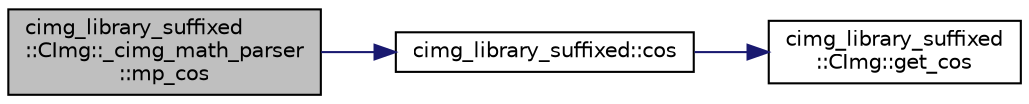 digraph "cimg_library_suffixed::CImg::_cimg_math_parser::mp_cos"
{
  edge [fontname="Helvetica",fontsize="10",labelfontname="Helvetica",labelfontsize="10"];
  node [fontname="Helvetica",fontsize="10",shape=record];
  rankdir="LR";
  Node278 [label="cimg_library_suffixed\l::CImg::_cimg_math_parser\l::mp_cos",height=0.2,width=0.4,color="black", fillcolor="grey75", style="filled", fontcolor="black"];
  Node278 -> Node279 [color="midnightblue",fontsize="10",style="solid",fontname="Helvetica"];
  Node279 [label="cimg_library_suffixed::cos",height=0.2,width=0.4,color="black", fillcolor="white", style="filled",URL="$namespacecimg__library__suffixed.html#a758afc88f8b8d378717648ba797aee12"];
  Node279 -> Node280 [color="midnightblue",fontsize="10",style="solid",fontname="Helvetica"];
  Node280 [label="cimg_library_suffixed\l::CImg::get_cos",height=0.2,width=0.4,color="black", fillcolor="white", style="filled",URL="$structcimg__library__suffixed_1_1_c_img.html#a1d6d4be9892469025a791f19848d8638",tooltip="Compute the cosine of each pixel value . "];
}
